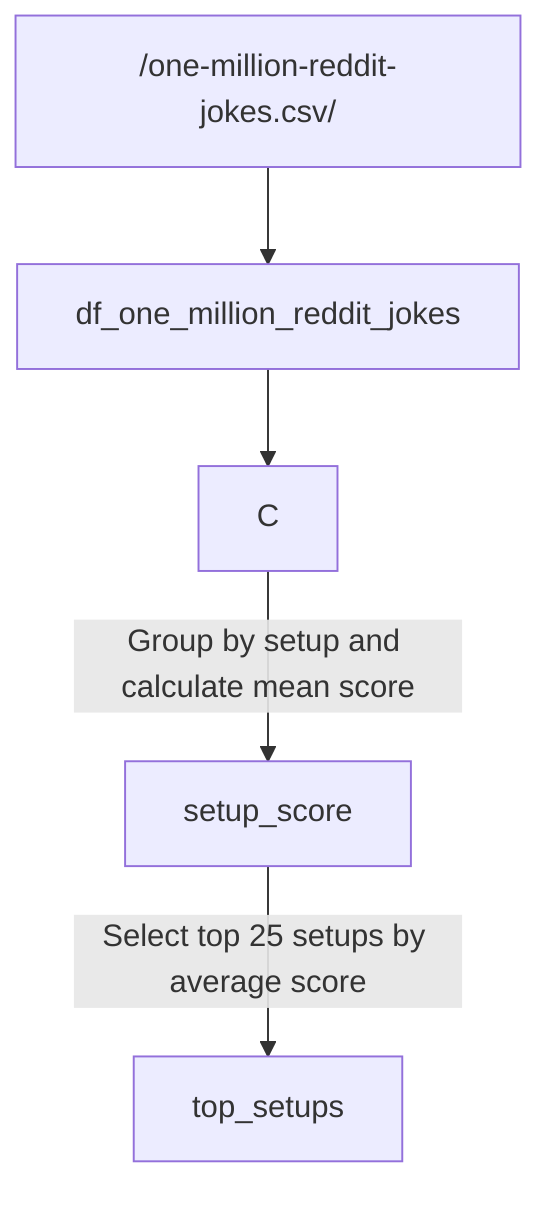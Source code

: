 flowchart TD
    %% Node for Data Source
    A["/one-million-reddit-jokes.csv/"] --> B

    %% Node for Initial DataFrame
    B[df_one_million_reddit_jokes] --> C
    %% Description for df_one_million_reddit_jokes node
    %% A DataFrame containing the entire dataset with titles, punchlines and scores.

    %% Node for calculating setup_score
    C --> |"Group by setup and calculate mean score"| D[setup_score]
    %% Description for setup_score node
    %% DataFrame containing average score per joke setup (title).

    %% Node for top setups selection
    D --> |"Select top 25 setups by average score"| E[top_setups]
    %% Description for top_setups node
    %% List of the top 25 setups sorted by their average score.

    %% Descriptions for data processes
    %% B to C: CSV file is read into the DataFrame for analysis.
    %% C to D: Group by setup and calculate average score.
    %% D to E: Sort to get top 25 setups.
